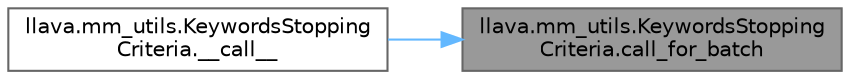 digraph "llava.mm_utils.KeywordsStoppingCriteria.call_for_batch"
{
 // LATEX_PDF_SIZE
  bgcolor="transparent";
  edge [fontname=Helvetica,fontsize=10,labelfontname=Helvetica,labelfontsize=10];
  node [fontname=Helvetica,fontsize=10,shape=box,height=0.2,width=0.4];
  rankdir="RL";
  Node1 [id="Node000001",label="llava.mm_utils.KeywordsStopping\lCriteria.call_for_batch",height=0.2,width=0.4,color="gray40", fillcolor="grey60", style="filled", fontcolor="black",tooltip=" "];
  Node1 -> Node2 [id="edge1_Node000001_Node000002",dir="back",color="steelblue1",style="solid",tooltip=" "];
  Node2 [id="Node000002",label="llava.mm_utils.KeywordsStopping\lCriteria.__call__",height=0.2,width=0.4,color="grey40", fillcolor="white", style="filled",URL="$classllava_1_1mm__utils_1_1_keywords_stopping_criteria.html#a867b9f5c74d8b6ff947cdef1e44c3500",tooltip=" "];
}

